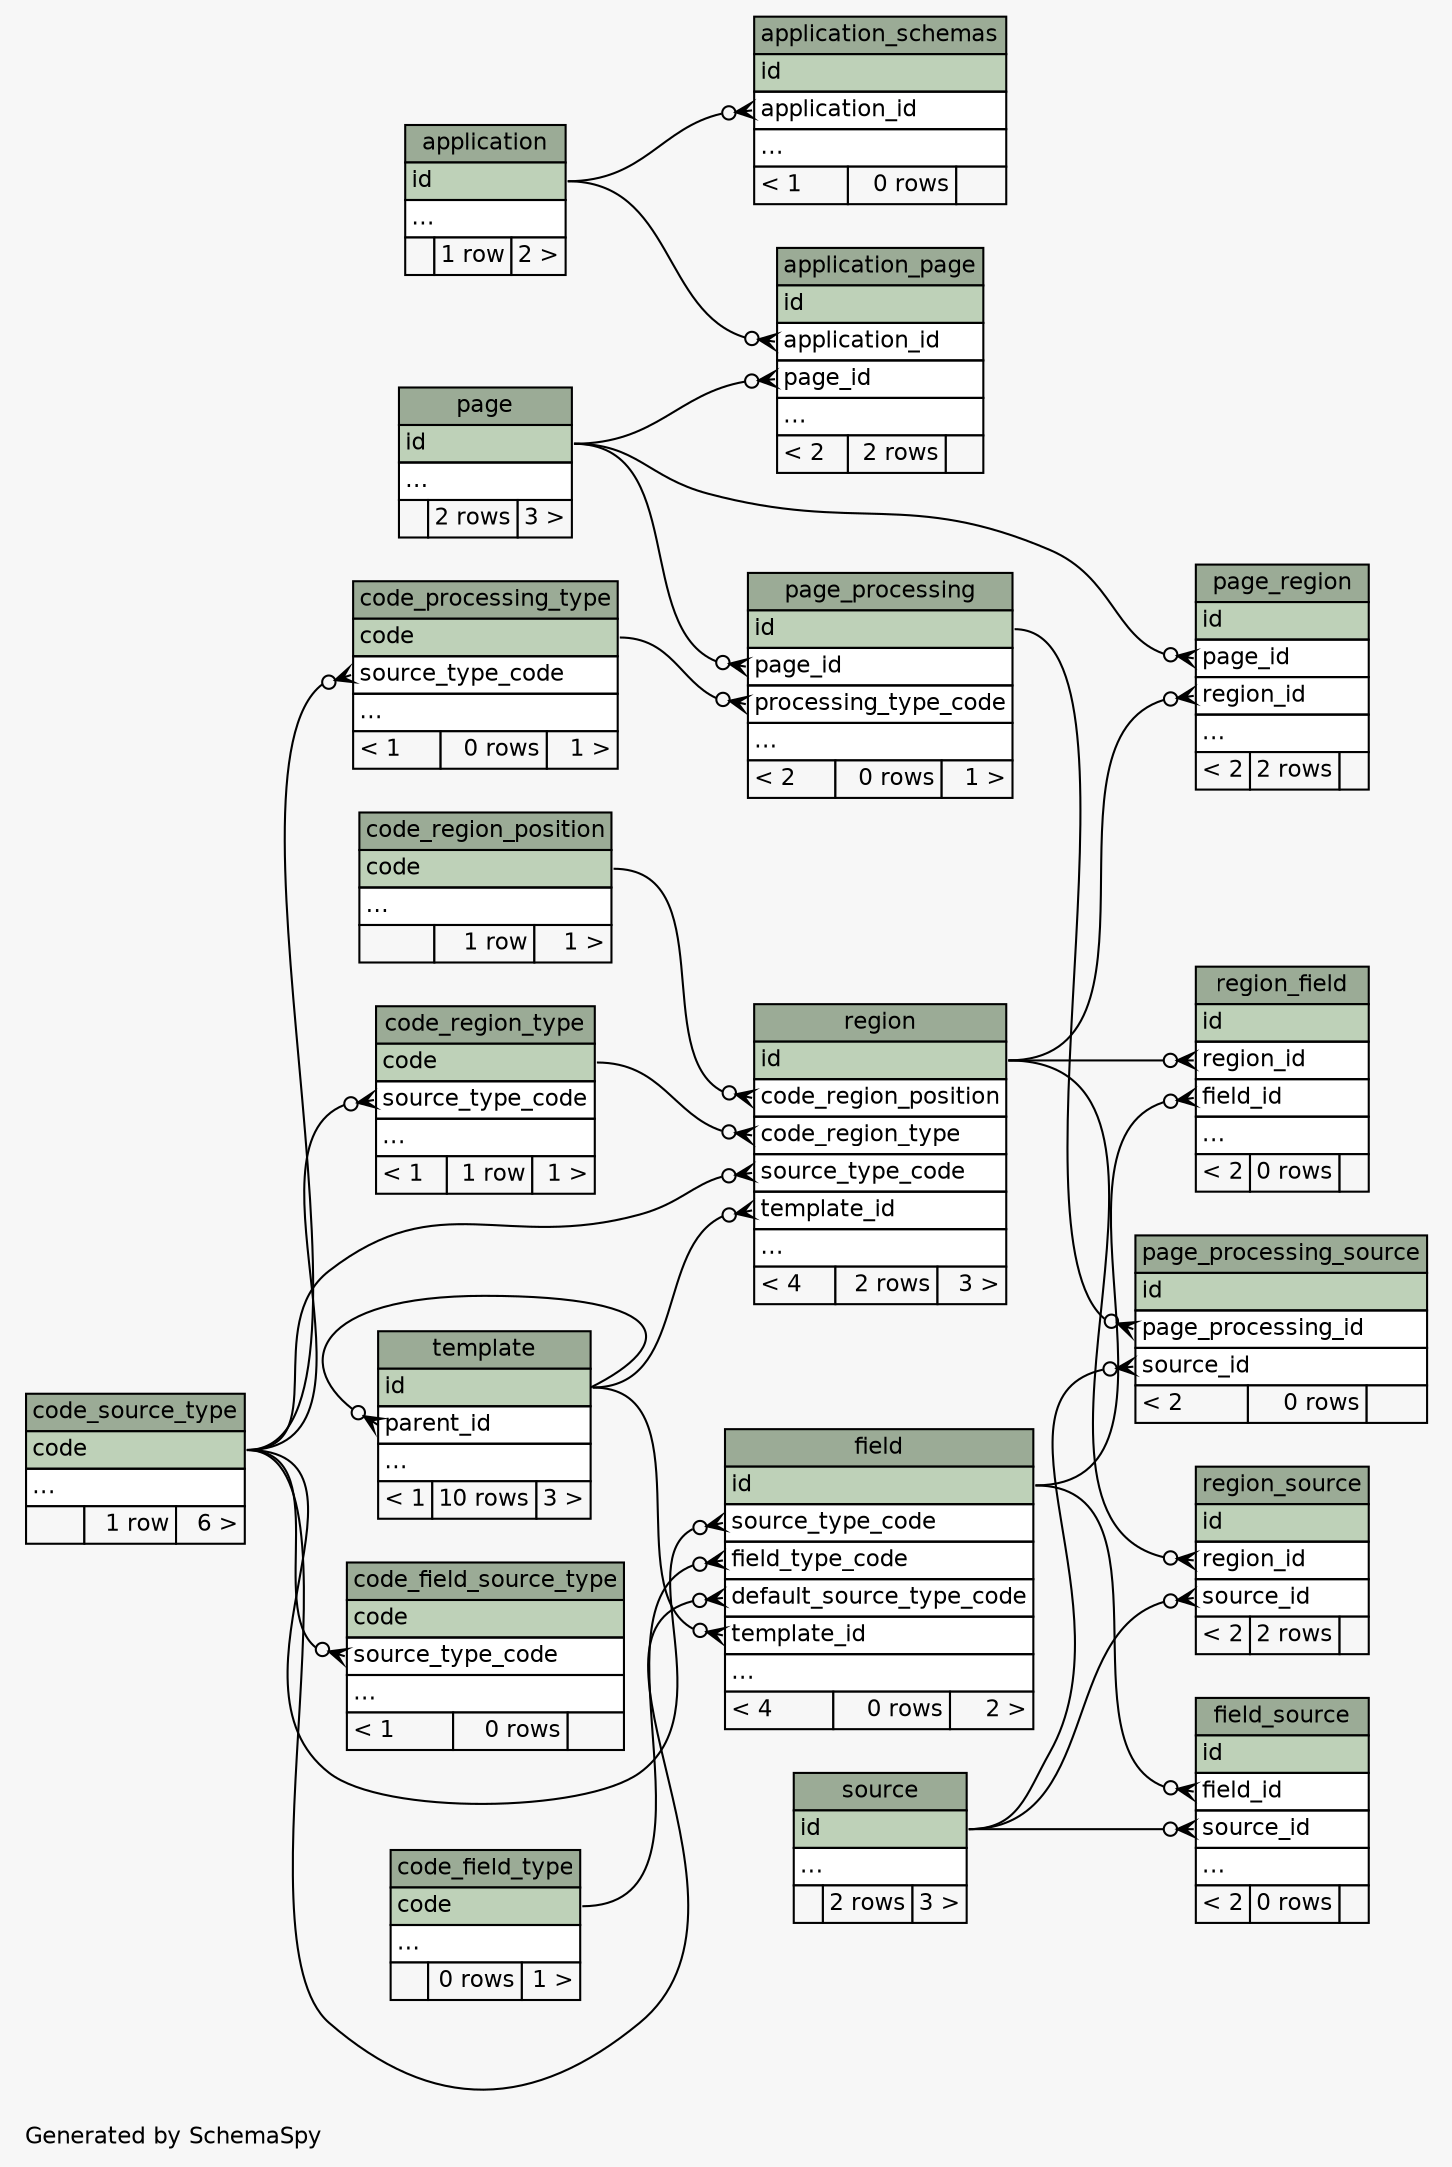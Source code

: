 // dot 2.40.1 on Linux 4.9.6-1-ARCH
// SchemaSpy rev 590
digraph "compactRelationshipsDiagram" {
  graph [
    rankdir="RL"
    bgcolor="#f7f7f7"
    label="\nGenerated by SchemaSpy"
    labeljust="l"
    nodesep="0.18"
    ranksep="0.46"
    fontname="Helvetica"
    fontsize="11"
  ];
  node [
    fontname="Helvetica"
    fontsize="11"
    shape="plaintext"
  ];
  edge [
    arrowsize="0.8"
  ];
  "application" [
    label=<
    <TABLE BORDER="0" CELLBORDER="1" CELLSPACING="0" BGCOLOR="#ffffff">
      <TR><TD COLSPAN="3" BGCOLOR="#9bab96" ALIGN="CENTER">application</TD></TR>
      <TR><TD PORT="id" COLSPAN="3" BGCOLOR="#bed1b8" ALIGN="LEFT">id</TD></TR>
      <TR><TD PORT="elipses" COLSPAN="3" ALIGN="LEFT">...</TD></TR>
      <TR><TD ALIGN="LEFT" BGCOLOR="#f7f7f7">  </TD><TD ALIGN="RIGHT" BGCOLOR="#f7f7f7">1 row</TD><TD ALIGN="RIGHT" BGCOLOR="#f7f7f7">2 &gt;</TD></TR>
    </TABLE>>
    URL="tables/application.html"
    tooltip="application"
  ];
  "application_page" [
    label=<
    <TABLE BORDER="0" CELLBORDER="1" CELLSPACING="0" BGCOLOR="#ffffff">
      <TR><TD COLSPAN="3" BGCOLOR="#9bab96" ALIGN="CENTER">application_page</TD></TR>
      <TR><TD PORT="id" COLSPAN="3" BGCOLOR="#bed1b8" ALIGN="LEFT">id</TD></TR>
      <TR><TD PORT="application_id" COLSPAN="3" ALIGN="LEFT">application_id</TD></TR>
      <TR><TD PORT="page_id" COLSPAN="3" ALIGN="LEFT">page_id</TD></TR>
      <TR><TD PORT="elipses" COLSPAN="3" ALIGN="LEFT">...</TD></TR>
      <TR><TD ALIGN="LEFT" BGCOLOR="#f7f7f7">&lt; 2</TD><TD ALIGN="RIGHT" BGCOLOR="#f7f7f7">2 rows</TD><TD ALIGN="RIGHT" BGCOLOR="#f7f7f7">  </TD></TR>
    </TABLE>>
    URL="tables/application_page.html"
    tooltip="application_page"
  ];
  "application_schemas" [
    label=<
    <TABLE BORDER="0" CELLBORDER="1" CELLSPACING="0" BGCOLOR="#ffffff">
      <TR><TD COLSPAN="3" BGCOLOR="#9bab96" ALIGN="CENTER">application_schemas</TD></TR>
      <TR><TD PORT="id" COLSPAN="3" BGCOLOR="#bed1b8" ALIGN="LEFT">id</TD></TR>
      <TR><TD PORT="application_id" COLSPAN="3" ALIGN="LEFT">application_id</TD></TR>
      <TR><TD PORT="elipses" COLSPAN="3" ALIGN="LEFT">...</TD></TR>
      <TR><TD ALIGN="LEFT" BGCOLOR="#f7f7f7">&lt; 1</TD><TD ALIGN="RIGHT" BGCOLOR="#f7f7f7">0 rows</TD><TD ALIGN="RIGHT" BGCOLOR="#f7f7f7">  </TD></TR>
    </TABLE>>
    URL="tables/application_schemas.html"
    tooltip="application_schemas"
  ];
  "code_field_source_type" [
    label=<
    <TABLE BORDER="0" CELLBORDER="1" CELLSPACING="0" BGCOLOR="#ffffff">
      <TR><TD COLSPAN="3" BGCOLOR="#9bab96" ALIGN="CENTER">code_field_source_type</TD></TR>
      <TR><TD PORT="code" COLSPAN="3" BGCOLOR="#bed1b8" ALIGN="LEFT">code</TD></TR>
      <TR><TD PORT="source_type_code" COLSPAN="3" ALIGN="LEFT">source_type_code</TD></TR>
      <TR><TD PORT="elipses" COLSPAN="3" ALIGN="LEFT">...</TD></TR>
      <TR><TD ALIGN="LEFT" BGCOLOR="#f7f7f7">&lt; 1</TD><TD ALIGN="RIGHT" BGCOLOR="#f7f7f7">0 rows</TD><TD ALIGN="RIGHT" BGCOLOR="#f7f7f7">  </TD></TR>
    </TABLE>>
    URL="tables/code_field_source_type.html"
    tooltip="code_field_source_type"
  ];
  "code_field_type" [
    label=<
    <TABLE BORDER="0" CELLBORDER="1" CELLSPACING="0" BGCOLOR="#ffffff">
      <TR><TD COLSPAN="3" BGCOLOR="#9bab96" ALIGN="CENTER">code_field_type</TD></TR>
      <TR><TD PORT="code" COLSPAN="3" BGCOLOR="#bed1b8" ALIGN="LEFT">code</TD></TR>
      <TR><TD PORT="elipses" COLSPAN="3" ALIGN="LEFT">...</TD></TR>
      <TR><TD ALIGN="LEFT" BGCOLOR="#f7f7f7">  </TD><TD ALIGN="RIGHT" BGCOLOR="#f7f7f7">0 rows</TD><TD ALIGN="RIGHT" BGCOLOR="#f7f7f7">1 &gt;</TD></TR>
    </TABLE>>
    URL="tables/code_field_type.html"
    tooltip="code_field_type"
  ];
  "code_processing_type" [
    label=<
    <TABLE BORDER="0" CELLBORDER="1" CELLSPACING="0" BGCOLOR="#ffffff">
      <TR><TD COLSPAN="3" BGCOLOR="#9bab96" ALIGN="CENTER">code_processing_type</TD></TR>
      <TR><TD PORT="code" COLSPAN="3" BGCOLOR="#bed1b8" ALIGN="LEFT">code</TD></TR>
      <TR><TD PORT="source_type_code" COLSPAN="3" ALIGN="LEFT">source_type_code</TD></TR>
      <TR><TD PORT="elipses" COLSPAN="3" ALIGN="LEFT">...</TD></TR>
      <TR><TD ALIGN="LEFT" BGCOLOR="#f7f7f7">&lt; 1</TD><TD ALIGN="RIGHT" BGCOLOR="#f7f7f7">0 rows</TD><TD ALIGN="RIGHT" BGCOLOR="#f7f7f7">1 &gt;</TD></TR>
    </TABLE>>
    URL="tables/code_processing_type.html"
    tooltip="code_processing_type"
  ];
  "code_region_position" [
    label=<
    <TABLE BORDER="0" CELLBORDER="1" CELLSPACING="0" BGCOLOR="#ffffff">
      <TR><TD COLSPAN="3" BGCOLOR="#9bab96" ALIGN="CENTER">code_region_position</TD></TR>
      <TR><TD PORT="code" COLSPAN="3" BGCOLOR="#bed1b8" ALIGN="LEFT">code</TD></TR>
      <TR><TD PORT="elipses" COLSPAN="3" ALIGN="LEFT">...</TD></TR>
      <TR><TD ALIGN="LEFT" BGCOLOR="#f7f7f7">  </TD><TD ALIGN="RIGHT" BGCOLOR="#f7f7f7">1 row</TD><TD ALIGN="RIGHT" BGCOLOR="#f7f7f7">1 &gt;</TD></TR>
    </TABLE>>
    URL="tables/code_region_position.html"
    tooltip="code_region_position"
  ];
  "code_region_type" [
    label=<
    <TABLE BORDER="0" CELLBORDER="1" CELLSPACING="0" BGCOLOR="#ffffff">
      <TR><TD COLSPAN="3" BGCOLOR="#9bab96" ALIGN="CENTER">code_region_type</TD></TR>
      <TR><TD PORT="code" COLSPAN="3" BGCOLOR="#bed1b8" ALIGN="LEFT">code</TD></TR>
      <TR><TD PORT="source_type_code" COLSPAN="3" ALIGN="LEFT">source_type_code</TD></TR>
      <TR><TD PORT="elipses" COLSPAN="3" ALIGN="LEFT">...</TD></TR>
      <TR><TD ALIGN="LEFT" BGCOLOR="#f7f7f7">&lt; 1</TD><TD ALIGN="RIGHT" BGCOLOR="#f7f7f7">1 row</TD><TD ALIGN="RIGHT" BGCOLOR="#f7f7f7">1 &gt;</TD></TR>
    </TABLE>>
    URL="tables/code_region_type.html"
    tooltip="code_region_type"
  ];
  "code_source_type" [
    label=<
    <TABLE BORDER="0" CELLBORDER="1" CELLSPACING="0" BGCOLOR="#ffffff">
      <TR><TD COLSPAN="3" BGCOLOR="#9bab96" ALIGN="CENTER">code_source_type</TD></TR>
      <TR><TD PORT="code" COLSPAN="3" BGCOLOR="#bed1b8" ALIGN="LEFT">code</TD></TR>
      <TR><TD PORT="elipses" COLSPAN="3" ALIGN="LEFT">...</TD></TR>
      <TR><TD ALIGN="LEFT" BGCOLOR="#f7f7f7">  </TD><TD ALIGN="RIGHT" BGCOLOR="#f7f7f7">1 row</TD><TD ALIGN="RIGHT" BGCOLOR="#f7f7f7">6 &gt;</TD></TR>
    </TABLE>>
    URL="tables/code_source_type.html"
    tooltip="code_source_type"
  ];
  "field" [
    label=<
    <TABLE BORDER="0" CELLBORDER="1" CELLSPACING="0" BGCOLOR="#ffffff">
      <TR><TD COLSPAN="3" BGCOLOR="#9bab96" ALIGN="CENTER">field</TD></TR>
      <TR><TD PORT="id" COLSPAN="3" BGCOLOR="#bed1b8" ALIGN="LEFT">id</TD></TR>
      <TR><TD PORT="source_type_code" COLSPAN="3" ALIGN="LEFT">source_type_code</TD></TR>
      <TR><TD PORT="field_type_code" COLSPAN="3" ALIGN="LEFT">field_type_code</TD></TR>
      <TR><TD PORT="default_source_type_code" COLSPAN="3" ALIGN="LEFT">default_source_type_code</TD></TR>
      <TR><TD PORT="template_id" COLSPAN="3" ALIGN="LEFT">template_id</TD></TR>
      <TR><TD PORT="elipses" COLSPAN="3" ALIGN="LEFT">...</TD></TR>
      <TR><TD ALIGN="LEFT" BGCOLOR="#f7f7f7">&lt; 4</TD><TD ALIGN="RIGHT" BGCOLOR="#f7f7f7">0 rows</TD><TD ALIGN="RIGHT" BGCOLOR="#f7f7f7">2 &gt;</TD></TR>
    </TABLE>>
    URL="tables/field.html"
    tooltip="field"
  ];
  "field_source" [
    label=<
    <TABLE BORDER="0" CELLBORDER="1" CELLSPACING="0" BGCOLOR="#ffffff">
      <TR><TD COLSPAN="3" BGCOLOR="#9bab96" ALIGN="CENTER">field_source</TD></TR>
      <TR><TD PORT="id" COLSPAN="3" BGCOLOR="#bed1b8" ALIGN="LEFT">id</TD></TR>
      <TR><TD PORT="field_id" COLSPAN="3" ALIGN="LEFT">field_id</TD></TR>
      <TR><TD PORT="source_id" COLSPAN="3" ALIGN="LEFT">source_id</TD></TR>
      <TR><TD PORT="elipses" COLSPAN="3" ALIGN="LEFT">...</TD></TR>
      <TR><TD ALIGN="LEFT" BGCOLOR="#f7f7f7">&lt; 2</TD><TD ALIGN="RIGHT" BGCOLOR="#f7f7f7">0 rows</TD><TD ALIGN="RIGHT" BGCOLOR="#f7f7f7">  </TD></TR>
    </TABLE>>
    URL="tables/field_source.html"
    tooltip="field_source"
  ];
  "page" [
    label=<
    <TABLE BORDER="0" CELLBORDER="1" CELLSPACING="0" BGCOLOR="#ffffff">
      <TR><TD COLSPAN="3" BGCOLOR="#9bab96" ALIGN="CENTER">page</TD></TR>
      <TR><TD PORT="id" COLSPAN="3" BGCOLOR="#bed1b8" ALIGN="LEFT">id</TD></TR>
      <TR><TD PORT="elipses" COLSPAN="3" ALIGN="LEFT">...</TD></TR>
      <TR><TD ALIGN="LEFT" BGCOLOR="#f7f7f7">  </TD><TD ALIGN="RIGHT" BGCOLOR="#f7f7f7">2 rows</TD><TD ALIGN="RIGHT" BGCOLOR="#f7f7f7">3 &gt;</TD></TR>
    </TABLE>>
    URL="tables/page.html"
    tooltip="page"
  ];
  "page_processing" [
    label=<
    <TABLE BORDER="0" CELLBORDER="1" CELLSPACING="0" BGCOLOR="#ffffff">
      <TR><TD COLSPAN="3" BGCOLOR="#9bab96" ALIGN="CENTER">page_processing</TD></TR>
      <TR><TD PORT="id" COLSPAN="3" BGCOLOR="#bed1b8" ALIGN="LEFT">id</TD></TR>
      <TR><TD PORT="page_id" COLSPAN="3" ALIGN="LEFT">page_id</TD></TR>
      <TR><TD PORT="processing_type_code" COLSPAN="3" ALIGN="LEFT">processing_type_code</TD></TR>
      <TR><TD PORT="elipses" COLSPAN="3" ALIGN="LEFT">...</TD></TR>
      <TR><TD ALIGN="LEFT" BGCOLOR="#f7f7f7">&lt; 2</TD><TD ALIGN="RIGHT" BGCOLOR="#f7f7f7">0 rows</TD><TD ALIGN="RIGHT" BGCOLOR="#f7f7f7">1 &gt;</TD></TR>
    </TABLE>>
    URL="tables/page_processing.html"
    tooltip="page_processing"
  ];
  "page_processing_source" [
    label=<
    <TABLE BORDER="0" CELLBORDER="1" CELLSPACING="0" BGCOLOR="#ffffff">
      <TR><TD COLSPAN="3" BGCOLOR="#9bab96" ALIGN="CENTER">page_processing_source</TD></TR>
      <TR><TD PORT="id" COLSPAN="3" BGCOLOR="#bed1b8" ALIGN="LEFT">id</TD></TR>
      <TR><TD PORT="page_processing_id" COLSPAN="3" ALIGN="LEFT">page_processing_id</TD></TR>
      <TR><TD PORT="source_id" COLSPAN="3" ALIGN="LEFT">source_id</TD></TR>
      <TR><TD ALIGN="LEFT" BGCOLOR="#f7f7f7">&lt; 2</TD><TD ALIGN="RIGHT" BGCOLOR="#f7f7f7">0 rows</TD><TD ALIGN="RIGHT" BGCOLOR="#f7f7f7">  </TD></TR>
    </TABLE>>
    URL="tables/page_processing_source.html"
    tooltip="page_processing_source"
  ];
  "page_region" [
    label=<
    <TABLE BORDER="0" CELLBORDER="1" CELLSPACING="0" BGCOLOR="#ffffff">
      <TR><TD COLSPAN="3" BGCOLOR="#9bab96" ALIGN="CENTER">page_region</TD></TR>
      <TR><TD PORT="id" COLSPAN="3" BGCOLOR="#bed1b8" ALIGN="LEFT">id</TD></TR>
      <TR><TD PORT="page_id" COLSPAN="3" ALIGN="LEFT">page_id</TD></TR>
      <TR><TD PORT="region_id" COLSPAN="3" ALIGN="LEFT">region_id</TD></TR>
      <TR><TD PORT="elipses" COLSPAN="3" ALIGN="LEFT">...</TD></TR>
      <TR><TD ALIGN="LEFT" BGCOLOR="#f7f7f7">&lt; 2</TD><TD ALIGN="RIGHT" BGCOLOR="#f7f7f7">2 rows</TD><TD ALIGN="RIGHT" BGCOLOR="#f7f7f7">  </TD></TR>
    </TABLE>>
    URL="tables/page_region.html"
    tooltip="page_region"
  ];
  "region" [
    label=<
    <TABLE BORDER="0" CELLBORDER="1" CELLSPACING="0" BGCOLOR="#ffffff">
      <TR><TD COLSPAN="3" BGCOLOR="#9bab96" ALIGN="CENTER">region</TD></TR>
      <TR><TD PORT="id" COLSPAN="3" BGCOLOR="#bed1b8" ALIGN="LEFT">id</TD></TR>
      <TR><TD PORT="code_region_position" COLSPAN="3" ALIGN="LEFT">code_region_position</TD></TR>
      <TR><TD PORT="code_region_type" COLSPAN="3" ALIGN="LEFT">code_region_type</TD></TR>
      <TR><TD PORT="source_type_code" COLSPAN="3" ALIGN="LEFT">source_type_code</TD></TR>
      <TR><TD PORT="template_id" COLSPAN="3" ALIGN="LEFT">template_id</TD></TR>
      <TR><TD PORT="elipses" COLSPAN="3" ALIGN="LEFT">...</TD></TR>
      <TR><TD ALIGN="LEFT" BGCOLOR="#f7f7f7">&lt; 4</TD><TD ALIGN="RIGHT" BGCOLOR="#f7f7f7">2 rows</TD><TD ALIGN="RIGHT" BGCOLOR="#f7f7f7">3 &gt;</TD></TR>
    </TABLE>>
    URL="tables/region.html"
    tooltip="region"
  ];
  "region_field" [
    label=<
    <TABLE BORDER="0" CELLBORDER="1" CELLSPACING="0" BGCOLOR="#ffffff">
      <TR><TD COLSPAN="3" BGCOLOR="#9bab96" ALIGN="CENTER">region_field</TD></TR>
      <TR><TD PORT="id" COLSPAN="3" BGCOLOR="#bed1b8" ALIGN="LEFT">id</TD></TR>
      <TR><TD PORT="region_id" COLSPAN="3" ALIGN="LEFT">region_id</TD></TR>
      <TR><TD PORT="field_id" COLSPAN="3" ALIGN="LEFT">field_id</TD></TR>
      <TR><TD PORT="elipses" COLSPAN="3" ALIGN="LEFT">...</TD></TR>
      <TR><TD ALIGN="LEFT" BGCOLOR="#f7f7f7">&lt; 2</TD><TD ALIGN="RIGHT" BGCOLOR="#f7f7f7">0 rows</TD><TD ALIGN="RIGHT" BGCOLOR="#f7f7f7">  </TD></TR>
    </TABLE>>
    URL="tables/region_field.html"
    tooltip="region_field"
  ];
  "region_source" [
    label=<
    <TABLE BORDER="0" CELLBORDER="1" CELLSPACING="0" BGCOLOR="#ffffff">
      <TR><TD COLSPAN="3" BGCOLOR="#9bab96" ALIGN="CENTER">region_source</TD></TR>
      <TR><TD PORT="id" COLSPAN="3" BGCOLOR="#bed1b8" ALIGN="LEFT">id</TD></TR>
      <TR><TD PORT="region_id" COLSPAN="3" ALIGN="LEFT">region_id</TD></TR>
      <TR><TD PORT="source_id" COLSPAN="3" ALIGN="LEFT">source_id</TD></TR>
      <TR><TD ALIGN="LEFT" BGCOLOR="#f7f7f7">&lt; 2</TD><TD ALIGN="RIGHT" BGCOLOR="#f7f7f7">2 rows</TD><TD ALIGN="RIGHT" BGCOLOR="#f7f7f7">  </TD></TR>
    </TABLE>>
    URL="tables/region_source.html"
    tooltip="region_source"
  ];
  "source" [
    label=<
    <TABLE BORDER="0" CELLBORDER="1" CELLSPACING="0" BGCOLOR="#ffffff">
      <TR><TD COLSPAN="3" BGCOLOR="#9bab96" ALIGN="CENTER">source</TD></TR>
      <TR><TD PORT="id" COLSPAN="3" BGCOLOR="#bed1b8" ALIGN="LEFT">id</TD></TR>
      <TR><TD PORT="elipses" COLSPAN="3" ALIGN="LEFT">...</TD></TR>
      <TR><TD ALIGN="LEFT" BGCOLOR="#f7f7f7">  </TD><TD ALIGN="RIGHT" BGCOLOR="#f7f7f7">2 rows</TD><TD ALIGN="RIGHT" BGCOLOR="#f7f7f7">3 &gt;</TD></TR>
    </TABLE>>
    URL="tables/source.html"
    tooltip="source"
  ];
  "template" [
    label=<
    <TABLE BORDER="0" CELLBORDER="1" CELLSPACING="0" BGCOLOR="#ffffff">
      <TR><TD COLSPAN="3" BGCOLOR="#9bab96" ALIGN="CENTER">template</TD></TR>
      <TR><TD PORT="id" COLSPAN="3" BGCOLOR="#bed1b8" ALIGN="LEFT">id</TD></TR>
      <TR><TD PORT="parent_id" COLSPAN="3" ALIGN="LEFT">parent_id</TD></TR>
      <TR><TD PORT="elipses" COLSPAN="3" ALIGN="LEFT">...</TD></TR>
      <TR><TD ALIGN="LEFT" BGCOLOR="#f7f7f7">&lt; 1</TD><TD ALIGN="RIGHT" BGCOLOR="#f7f7f7">10 rows</TD><TD ALIGN="RIGHT" BGCOLOR="#f7f7f7">3 &gt;</TD></TR>
    </TABLE>>
    URL="tables/template.html"
    tooltip="template"
  ];
  "application_page":"application_id":w -> "application":"id":e [arrowhead=none dir=back arrowtail=crowodot];
  "application_page":"page_id":w -> "page":"id":e [arrowhead=none dir=back arrowtail=crowodot];
  "application_schemas":"application_id":w -> "application":"id":e [arrowhead=none dir=back arrowtail=crowodot];
  "code_field_source_type":"source_type_code":w -> "code_source_type":"code":e [arrowhead=none dir=back arrowtail=crowodot];
  "code_processing_type":"source_type_code":w -> "code_source_type":"code":e [arrowhead=none dir=back arrowtail=crowodot];
  "code_region_type":"source_type_code":w -> "code_source_type":"code":e [arrowhead=none dir=back arrowtail=crowodot];
  "field":"default_source_type_code":w -> "code_source_type":"code":e [arrowhead=none dir=back arrowtail=crowodot];
  "field":"field_type_code":w -> "code_field_type":"code":e [arrowhead=none dir=back arrowtail=crowodot];
  "field":"source_type_code":w -> "code_source_type":"code":e [arrowhead=none dir=back arrowtail=crowodot];
  "field":"template_id":w -> "template":"id":e [arrowhead=none dir=back arrowtail=crowodot];
  "field_source":"field_id":w -> "field":"id":e [arrowhead=none dir=back arrowtail=crowodot];
  "field_source":"source_id":w -> "source":"id":e [arrowhead=none dir=back arrowtail=crowodot];
  "page_processing":"page_id":w -> "page":"id":e [arrowhead=none dir=back arrowtail=crowodot];
  "page_processing":"processing_type_code":w -> "code_processing_type":"code":e [arrowhead=none dir=back arrowtail=crowodot];
  "page_processing_source":"page_processing_id":w -> "page_processing":"id":e [arrowhead=none dir=back arrowtail=crowodot];
  "page_processing_source":"source_id":w -> "source":"id":e [arrowhead=none dir=back arrowtail=crowodot];
  "page_region":"page_id":w -> "page":"id":e [arrowhead=none dir=back arrowtail=crowodot];
  "page_region":"region_id":w -> "region":"id":e [arrowhead=none dir=back arrowtail=crowodot];
  "region":"code_region_position":w -> "code_region_position":"code":e [arrowhead=none dir=back arrowtail=crowodot];
  "region":"code_region_type":w -> "code_region_type":"code":e [arrowhead=none dir=back arrowtail=crowodot];
  "region":"source_type_code":w -> "code_source_type":"code":e [arrowhead=none dir=back arrowtail=crowodot];
  "region":"template_id":w -> "template":"id":e [arrowhead=none dir=back arrowtail=crowodot];
  "region_field":"field_id":w -> "field":"id":e [arrowhead=none dir=back arrowtail=crowodot];
  "region_field":"region_id":w -> "region":"id":e [arrowhead=none dir=back arrowtail=crowodot];
  "region_source":"region_id":w -> "region":"id":e [arrowhead=none dir=back arrowtail=crowodot];
  "region_source":"source_id":w -> "source":"id":e [arrowhead=none dir=back arrowtail=crowodot];
  "template":"parent_id":w -> "template":"id":e [arrowhead=none dir=back arrowtail=crowodot];
}

